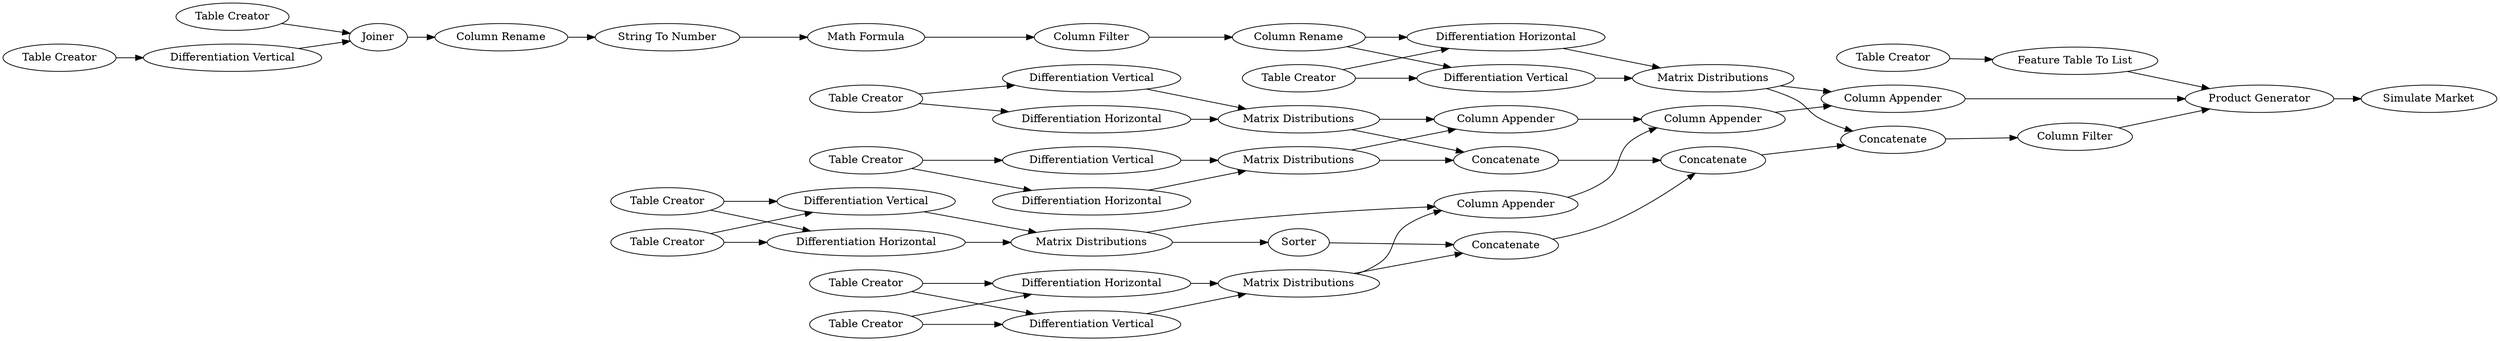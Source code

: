 digraph {
	29 -> 79
	24 -> 26
	41 -> 42
	53 -> 54
	56 -> 58
	74 -> 76
	17 -> 66
	25 -> 22
	63 -> 74
	39 -> 41
	52 -> 54
	79 -> 78
	16 -> 20
	77 -> 74
	32 -> 29
	38 -> 41
	51 -> 52
	55 -> 57
	21 -> 24
	18 -> 19
	29 -> 67
	80 -> 78
	57 -> 79
	51 -> 53
	50 -> 51
	24 -> 80
	40 -> 38
	20 -> 17
	58 -> 57
	23 -> 21
	75 -> 74
	22 -> 24
	27 -> 32
	42 -> 81
	17 -> 80
	19 -> 17
	18 -> 20
	27 -> 31
	72 -> 75
	57 -> 67
	25 -> 21
	54 -> 72
	60 -> 63
	44 -> 50
	67 -> 69
	54 -> 77
	56 -> 55
	26 -> 66
	59 -> 52
	69 -> 72
	31 -> 29
	81 -> 44
	16 -> 19
	66 -> 69
	78 -> 77
	59 -> 53
	23 -> 22
	27 [label="Table Creator"]
	57 [label="Matrix Distributions"]
	55 [label="Differentiation Horizontal"]
	79 [label="Column Appender"]
	52 [label="Differentiation Vertical"]
	18 [label="Table Creator"]
	21 [label="Differentiation Horizontal"]
	26 [label=Sorter]
	58 [label="Differentiation Vertical"]
	74 [label="Product Generator"]
	17 [label="Matrix Distributions"]
	19 [label="Differentiation Vertical"]
	78 [label="Column Appender"]
	39 [label="Table Creator"]
	24 [label="Matrix Distributions"]
	41 [label=Joiner]
	31 [label="Differentiation Horizontal"]
	51 [label="Column Rename"]
	56 [label="Table Creator"]
	25 [label="Table Creator"]
	54 [label="Matrix Distributions"]
	75 [label="Column Filter"]
	59 [label="Table Creator"]
	16 [label="Table Creator"]
	50 [label="Column Filter"]
	42 [label="Column Rename"]
	22 [label="Differentiation Vertical"]
	53 [label="Differentiation Horizontal"]
	67 [label=Concatenate]
	23 [label="Table Creator"]
	72 [label=Concatenate]
	63 [label="Feature Table To List"]
	77 [label="Column Appender"]
	76 [label="Simulate Market"]
	38 [label="Differentiation Vertical"]
	60 [label="Table Creator"]
	81 [label="String To Number"]
	20 [label="Differentiation Horizontal"]
	44 [label="Math Formula"]
	66 [label=Concatenate]
	29 [label="Matrix Distributions"]
	69 [label=Concatenate]
	40 [label="Table Creator"]
	80 [label="Column Appender"]
	32 [label="Differentiation Vertical"]
	rankdir=LR
}

